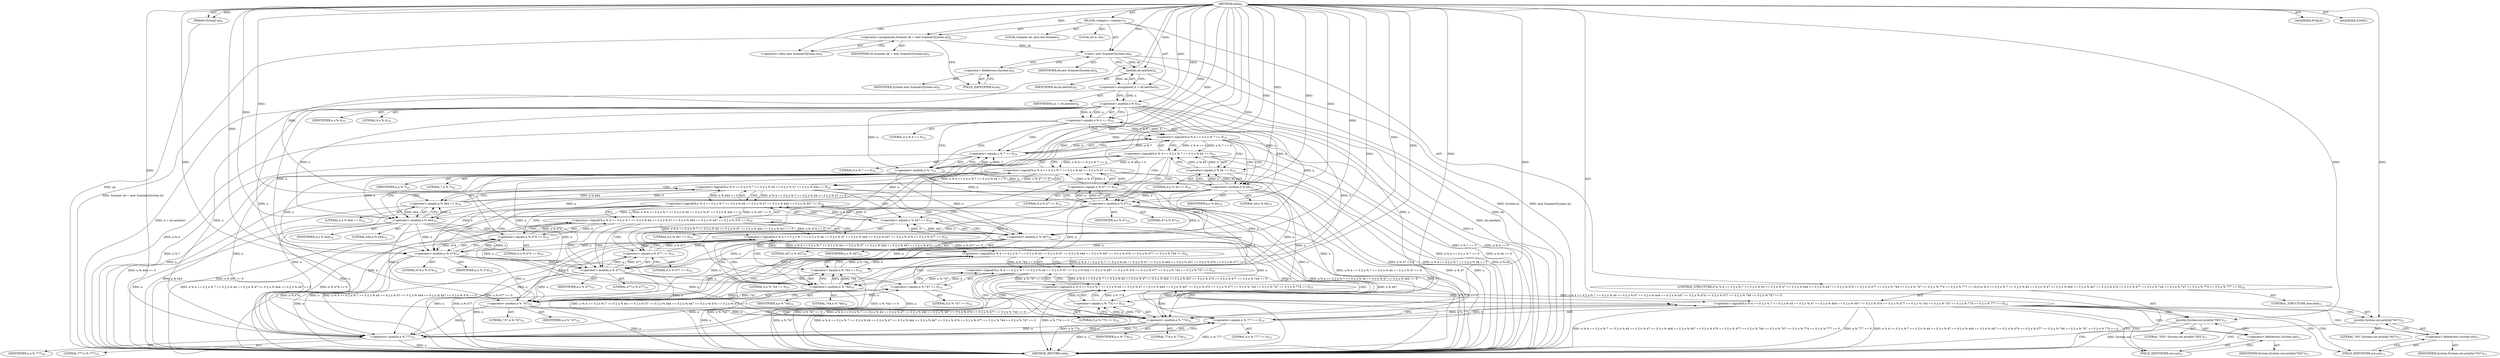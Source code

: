 digraph "main" {  
"19" [label = <(METHOD,main)<SUB>4</SUB>> ]
"20" [label = <(PARAM,String[] aa)<SUB>4</SUB>> ]
"21" [label = <(BLOCK,&lt;empty&gt;,&lt;empty&gt;)<SUB>5</SUB>> ]
"4" [label = <(LOCAL,Scanner ob: java.util.Scanner)<SUB>6</SUB>> ]
"22" [label = <(&lt;operator&gt;.assignment,Scanner ob = new Scanner(System.in))<SUB>6</SUB>> ]
"23" [label = <(IDENTIFIER,ob,Scanner ob = new Scanner(System.in))<SUB>6</SUB>> ]
"24" [label = <(&lt;operator&gt;.alloc,new Scanner(System.in))<SUB>6</SUB>> ]
"25" [label = <(&lt;init&gt;,new Scanner(System.in))<SUB>6</SUB>> ]
"3" [label = <(IDENTIFIER,ob,new Scanner(System.in))<SUB>6</SUB>> ]
"26" [label = <(&lt;operator&gt;.fieldAccess,System.in)<SUB>6</SUB>> ]
"27" [label = <(IDENTIFIER,System,new Scanner(System.in))<SUB>6</SUB>> ]
"28" [label = <(FIELD_IDENTIFIER,in,in)<SUB>6</SUB>> ]
"29" [label = <(LOCAL,int n: int)<SUB>7</SUB>> ]
"30" [label = <(&lt;operator&gt;.assignment,n = ob.nextInt())<SUB>9</SUB>> ]
"31" [label = <(IDENTIFIER,n,n = ob.nextInt())<SUB>9</SUB>> ]
"32" [label = <(nextInt,ob.nextInt())<SUB>9</SUB>> ]
"33" [label = <(IDENTIFIER,ob,ob.nextInt())<SUB>9</SUB>> ]
"34" [label = <(CONTROL_STRUCTURE,if (n % 4 == 0 || n % 7 == 0 || n % 44 == 0 || n % 47 == 0 || n % 444 == 0 || n % 447 == 0 || n % 474 == 0 || n % 477 == 0 || n % 744 == 0 || n % 747 == 0 || n % 774 == 0 || n % 777 == 0),if (n % 4 == 0 || n % 7 == 0 || n % 44 == 0 || n % 47 == 0 || n % 444 == 0 || n % 447 == 0 || n % 474 == 0 || n % 477 == 0 || n % 744 == 0 || n % 747 == 0 || n % 774 == 0 || n % 777 == 0))<SUB>10</SUB>> ]
"35" [label = <(&lt;operator&gt;.logicalOr,n % 4 == 0 || n % 7 == 0 || n % 44 == 0 || n % 47 == 0 || n % 444 == 0 || n % 447 == 0 || n % 474 == 0 || n % 477 == 0 || n % 744 == 0 || n % 747 == 0 || n % 774 == 0 || n % 777 == 0)<SUB>10</SUB>> ]
"36" [label = <(&lt;operator&gt;.logicalOr,n % 4 == 0 || n % 7 == 0 || n % 44 == 0 || n % 47 == 0 || n % 444 == 0 || n % 447 == 0 || n % 474 == 0 || n % 477 == 0 || n % 744 == 0 || n % 747 == 0 || n % 774 == 0)<SUB>10</SUB>> ]
"37" [label = <(&lt;operator&gt;.logicalOr,n % 4 == 0 || n % 7 == 0 || n % 44 == 0 || n % 47 == 0 || n % 444 == 0 || n % 447 == 0 || n % 474 == 0 || n % 477 == 0 || n % 744 == 0 || n % 747 == 0)<SUB>10</SUB>> ]
"38" [label = <(&lt;operator&gt;.logicalOr,n % 4 == 0 || n % 7 == 0 || n % 44 == 0 || n % 47 == 0 || n % 444 == 0 || n % 447 == 0 || n % 474 == 0 || n % 477 == 0 || n % 744 == 0)<SUB>10</SUB>> ]
"39" [label = <(&lt;operator&gt;.logicalOr,n % 4 == 0 || n % 7 == 0 || n % 44 == 0 || n % 47 == 0 || n % 444 == 0 || n % 447 == 0 || n % 474 == 0 || n % 477 == 0)<SUB>10</SUB>> ]
"40" [label = <(&lt;operator&gt;.logicalOr,n % 4 == 0 || n % 7 == 0 || n % 44 == 0 || n % 47 == 0 || n % 444 == 0 || n % 447 == 0 || n % 474 == 0)<SUB>10</SUB>> ]
"41" [label = <(&lt;operator&gt;.logicalOr,n % 4 == 0 || n % 7 == 0 || n % 44 == 0 || n % 47 == 0 || n % 444 == 0 || n % 447 == 0)<SUB>10</SUB>> ]
"42" [label = <(&lt;operator&gt;.logicalOr,n % 4 == 0 || n % 7 == 0 || n % 44 == 0 || n % 47 == 0 || n % 444 == 0)<SUB>10</SUB>> ]
"43" [label = <(&lt;operator&gt;.logicalOr,n % 4 == 0 || n % 7 == 0 || n % 44 == 0 || n % 47 == 0)<SUB>10</SUB>> ]
"44" [label = <(&lt;operator&gt;.logicalOr,n % 4 == 0 || n % 7 == 0 || n % 44 == 0)<SUB>10</SUB>> ]
"45" [label = <(&lt;operator&gt;.logicalOr,n % 4 == 0 || n % 7 == 0)<SUB>10</SUB>> ]
"46" [label = <(&lt;operator&gt;.equals,n % 4 == 0)<SUB>10</SUB>> ]
"47" [label = <(&lt;operator&gt;.modulo,n % 4)<SUB>10</SUB>> ]
"48" [label = <(IDENTIFIER,n,n % 4)<SUB>10</SUB>> ]
"49" [label = <(LITERAL,4,n % 4)<SUB>10</SUB>> ]
"50" [label = <(LITERAL,0,n % 4 == 0)<SUB>10</SUB>> ]
"51" [label = <(&lt;operator&gt;.equals,n % 7 == 0)<SUB>10</SUB>> ]
"52" [label = <(&lt;operator&gt;.modulo,n % 7)<SUB>10</SUB>> ]
"53" [label = <(IDENTIFIER,n,n % 7)<SUB>10</SUB>> ]
"54" [label = <(LITERAL,7,n % 7)<SUB>10</SUB>> ]
"55" [label = <(LITERAL,0,n % 7 == 0)<SUB>10</SUB>> ]
"56" [label = <(&lt;operator&gt;.equals,n % 44 == 0)<SUB>10</SUB>> ]
"57" [label = <(&lt;operator&gt;.modulo,n % 44)<SUB>10</SUB>> ]
"58" [label = <(IDENTIFIER,n,n % 44)<SUB>10</SUB>> ]
"59" [label = <(LITERAL,44,n % 44)<SUB>10</SUB>> ]
"60" [label = <(LITERAL,0,n % 44 == 0)<SUB>10</SUB>> ]
"61" [label = <(&lt;operator&gt;.equals,n % 47 == 0)<SUB>10</SUB>> ]
"62" [label = <(&lt;operator&gt;.modulo,n % 47)<SUB>10</SUB>> ]
"63" [label = <(IDENTIFIER,n,n % 47)<SUB>10</SUB>> ]
"64" [label = <(LITERAL,47,n % 47)<SUB>10</SUB>> ]
"65" [label = <(LITERAL,0,n % 47 == 0)<SUB>10</SUB>> ]
"66" [label = <(&lt;operator&gt;.equals,n % 444 == 0)<SUB>10</SUB>> ]
"67" [label = <(&lt;operator&gt;.modulo,n % 444)<SUB>10</SUB>> ]
"68" [label = <(IDENTIFIER,n,n % 444)<SUB>10</SUB>> ]
"69" [label = <(LITERAL,444,n % 444)<SUB>10</SUB>> ]
"70" [label = <(LITERAL,0,n % 444 == 0)<SUB>10</SUB>> ]
"71" [label = <(&lt;operator&gt;.equals,n % 447 == 0)<SUB>10</SUB>> ]
"72" [label = <(&lt;operator&gt;.modulo,n % 447)<SUB>10</SUB>> ]
"73" [label = <(IDENTIFIER,n,n % 447)<SUB>10</SUB>> ]
"74" [label = <(LITERAL,447,n % 447)<SUB>10</SUB>> ]
"75" [label = <(LITERAL,0,n % 447 == 0)<SUB>10</SUB>> ]
"76" [label = <(&lt;operator&gt;.equals,n % 474 == 0)<SUB>10</SUB>> ]
"77" [label = <(&lt;operator&gt;.modulo,n % 474)<SUB>10</SUB>> ]
"78" [label = <(IDENTIFIER,n,n % 474)<SUB>10</SUB>> ]
"79" [label = <(LITERAL,474,n % 474)<SUB>10</SUB>> ]
"80" [label = <(LITERAL,0,n % 474 == 0)<SUB>10</SUB>> ]
"81" [label = <(&lt;operator&gt;.equals,n % 477 == 0)<SUB>10</SUB>> ]
"82" [label = <(&lt;operator&gt;.modulo,n % 477)<SUB>10</SUB>> ]
"83" [label = <(IDENTIFIER,n,n % 477)<SUB>10</SUB>> ]
"84" [label = <(LITERAL,477,n % 477)<SUB>10</SUB>> ]
"85" [label = <(LITERAL,0,n % 477 == 0)<SUB>10</SUB>> ]
"86" [label = <(&lt;operator&gt;.equals,n % 744 == 0)<SUB>10</SUB>> ]
"87" [label = <(&lt;operator&gt;.modulo,n % 744)<SUB>10</SUB>> ]
"88" [label = <(IDENTIFIER,n,n % 744)<SUB>10</SUB>> ]
"89" [label = <(LITERAL,744,n % 744)<SUB>10</SUB>> ]
"90" [label = <(LITERAL,0,n % 744 == 0)<SUB>10</SUB>> ]
"91" [label = <(&lt;operator&gt;.equals,n % 747 == 0)<SUB>10</SUB>> ]
"92" [label = <(&lt;operator&gt;.modulo,n % 747)<SUB>10</SUB>> ]
"93" [label = <(IDENTIFIER,n,n % 747)<SUB>10</SUB>> ]
"94" [label = <(LITERAL,747,n % 747)<SUB>10</SUB>> ]
"95" [label = <(LITERAL,0,n % 747 == 0)<SUB>10</SUB>> ]
"96" [label = <(&lt;operator&gt;.equals,n % 774 == 0)<SUB>10</SUB>> ]
"97" [label = <(&lt;operator&gt;.modulo,n % 774)<SUB>10</SUB>> ]
"98" [label = <(IDENTIFIER,n,n % 774)<SUB>10</SUB>> ]
"99" [label = <(LITERAL,774,n % 774)<SUB>10</SUB>> ]
"100" [label = <(LITERAL,0,n % 774 == 0)<SUB>10</SUB>> ]
"101" [label = <(&lt;operator&gt;.equals,n % 777 == 0)<SUB>10</SUB>> ]
"102" [label = <(&lt;operator&gt;.modulo,n % 777)<SUB>10</SUB>> ]
"103" [label = <(IDENTIFIER,n,n % 777)<SUB>10</SUB>> ]
"104" [label = <(LITERAL,777,n % 777)<SUB>10</SUB>> ]
"105" [label = <(LITERAL,0,n % 777 == 0)<SUB>10</SUB>> ]
"106" [label = <(println,System.out.println(&quot;YES&quot;))<SUB>11</SUB>> ]
"107" [label = <(&lt;operator&gt;.fieldAccess,System.out)<SUB>11</SUB>> ]
"108" [label = <(IDENTIFIER,System,System.out.println(&quot;YES&quot;))<SUB>11</SUB>> ]
"109" [label = <(FIELD_IDENTIFIER,out,out)<SUB>11</SUB>> ]
"110" [label = <(LITERAL,&quot;YES&quot;,System.out.println(&quot;YES&quot;))<SUB>11</SUB>> ]
"111" [label = <(CONTROL_STRUCTURE,else,else)<SUB>13</SUB>> ]
"112" [label = <(println,System.out.println(&quot;NO&quot;))<SUB>13</SUB>> ]
"113" [label = <(&lt;operator&gt;.fieldAccess,System.out)<SUB>13</SUB>> ]
"114" [label = <(IDENTIFIER,System,System.out.println(&quot;NO&quot;))<SUB>13</SUB>> ]
"115" [label = <(FIELD_IDENTIFIER,out,out)<SUB>13</SUB>> ]
"116" [label = <(LITERAL,&quot;NO&quot;,System.out.println(&quot;NO&quot;))<SUB>13</SUB>> ]
"117" [label = <(MODIFIER,PUBLIC)> ]
"118" [label = <(MODIFIER,STATIC)> ]
"119" [label = <(METHOD_RETURN,void)<SUB>4</SUB>> ]
  "19" -> "20"  [ label = "AST: "] 
  "19" -> "21"  [ label = "AST: "] 
  "19" -> "117"  [ label = "AST: "] 
  "19" -> "118"  [ label = "AST: "] 
  "19" -> "119"  [ label = "AST: "] 
  "21" -> "4"  [ label = "AST: "] 
  "21" -> "22"  [ label = "AST: "] 
  "21" -> "25"  [ label = "AST: "] 
  "21" -> "29"  [ label = "AST: "] 
  "21" -> "30"  [ label = "AST: "] 
  "21" -> "34"  [ label = "AST: "] 
  "22" -> "23"  [ label = "AST: "] 
  "22" -> "24"  [ label = "AST: "] 
  "25" -> "3"  [ label = "AST: "] 
  "25" -> "26"  [ label = "AST: "] 
  "26" -> "27"  [ label = "AST: "] 
  "26" -> "28"  [ label = "AST: "] 
  "30" -> "31"  [ label = "AST: "] 
  "30" -> "32"  [ label = "AST: "] 
  "32" -> "33"  [ label = "AST: "] 
  "34" -> "35"  [ label = "AST: "] 
  "34" -> "106"  [ label = "AST: "] 
  "34" -> "111"  [ label = "AST: "] 
  "35" -> "36"  [ label = "AST: "] 
  "35" -> "101"  [ label = "AST: "] 
  "36" -> "37"  [ label = "AST: "] 
  "36" -> "96"  [ label = "AST: "] 
  "37" -> "38"  [ label = "AST: "] 
  "37" -> "91"  [ label = "AST: "] 
  "38" -> "39"  [ label = "AST: "] 
  "38" -> "86"  [ label = "AST: "] 
  "39" -> "40"  [ label = "AST: "] 
  "39" -> "81"  [ label = "AST: "] 
  "40" -> "41"  [ label = "AST: "] 
  "40" -> "76"  [ label = "AST: "] 
  "41" -> "42"  [ label = "AST: "] 
  "41" -> "71"  [ label = "AST: "] 
  "42" -> "43"  [ label = "AST: "] 
  "42" -> "66"  [ label = "AST: "] 
  "43" -> "44"  [ label = "AST: "] 
  "43" -> "61"  [ label = "AST: "] 
  "44" -> "45"  [ label = "AST: "] 
  "44" -> "56"  [ label = "AST: "] 
  "45" -> "46"  [ label = "AST: "] 
  "45" -> "51"  [ label = "AST: "] 
  "46" -> "47"  [ label = "AST: "] 
  "46" -> "50"  [ label = "AST: "] 
  "47" -> "48"  [ label = "AST: "] 
  "47" -> "49"  [ label = "AST: "] 
  "51" -> "52"  [ label = "AST: "] 
  "51" -> "55"  [ label = "AST: "] 
  "52" -> "53"  [ label = "AST: "] 
  "52" -> "54"  [ label = "AST: "] 
  "56" -> "57"  [ label = "AST: "] 
  "56" -> "60"  [ label = "AST: "] 
  "57" -> "58"  [ label = "AST: "] 
  "57" -> "59"  [ label = "AST: "] 
  "61" -> "62"  [ label = "AST: "] 
  "61" -> "65"  [ label = "AST: "] 
  "62" -> "63"  [ label = "AST: "] 
  "62" -> "64"  [ label = "AST: "] 
  "66" -> "67"  [ label = "AST: "] 
  "66" -> "70"  [ label = "AST: "] 
  "67" -> "68"  [ label = "AST: "] 
  "67" -> "69"  [ label = "AST: "] 
  "71" -> "72"  [ label = "AST: "] 
  "71" -> "75"  [ label = "AST: "] 
  "72" -> "73"  [ label = "AST: "] 
  "72" -> "74"  [ label = "AST: "] 
  "76" -> "77"  [ label = "AST: "] 
  "76" -> "80"  [ label = "AST: "] 
  "77" -> "78"  [ label = "AST: "] 
  "77" -> "79"  [ label = "AST: "] 
  "81" -> "82"  [ label = "AST: "] 
  "81" -> "85"  [ label = "AST: "] 
  "82" -> "83"  [ label = "AST: "] 
  "82" -> "84"  [ label = "AST: "] 
  "86" -> "87"  [ label = "AST: "] 
  "86" -> "90"  [ label = "AST: "] 
  "87" -> "88"  [ label = "AST: "] 
  "87" -> "89"  [ label = "AST: "] 
  "91" -> "92"  [ label = "AST: "] 
  "91" -> "95"  [ label = "AST: "] 
  "92" -> "93"  [ label = "AST: "] 
  "92" -> "94"  [ label = "AST: "] 
  "96" -> "97"  [ label = "AST: "] 
  "96" -> "100"  [ label = "AST: "] 
  "97" -> "98"  [ label = "AST: "] 
  "97" -> "99"  [ label = "AST: "] 
  "101" -> "102"  [ label = "AST: "] 
  "101" -> "105"  [ label = "AST: "] 
  "102" -> "103"  [ label = "AST: "] 
  "102" -> "104"  [ label = "AST: "] 
  "106" -> "107"  [ label = "AST: "] 
  "106" -> "110"  [ label = "AST: "] 
  "107" -> "108"  [ label = "AST: "] 
  "107" -> "109"  [ label = "AST: "] 
  "111" -> "112"  [ label = "AST: "] 
  "112" -> "113"  [ label = "AST: "] 
  "112" -> "116"  [ label = "AST: "] 
  "113" -> "114"  [ label = "AST: "] 
  "113" -> "115"  [ label = "AST: "] 
  "22" -> "28"  [ label = "CFG: "] 
  "25" -> "32"  [ label = "CFG: "] 
  "30" -> "47"  [ label = "CFG: "] 
  "24" -> "22"  [ label = "CFG: "] 
  "26" -> "25"  [ label = "CFG: "] 
  "32" -> "30"  [ label = "CFG: "] 
  "35" -> "109"  [ label = "CFG: "] 
  "35" -> "115"  [ label = "CFG: "] 
  "106" -> "119"  [ label = "CFG: "] 
  "28" -> "26"  [ label = "CFG: "] 
  "36" -> "35"  [ label = "CFG: "] 
  "36" -> "102"  [ label = "CFG: "] 
  "101" -> "35"  [ label = "CFG: "] 
  "107" -> "106"  [ label = "CFG: "] 
  "112" -> "119"  [ label = "CFG: "] 
  "37" -> "36"  [ label = "CFG: "] 
  "37" -> "97"  [ label = "CFG: "] 
  "96" -> "36"  [ label = "CFG: "] 
  "102" -> "101"  [ label = "CFG: "] 
  "109" -> "107"  [ label = "CFG: "] 
  "113" -> "112"  [ label = "CFG: "] 
  "38" -> "37"  [ label = "CFG: "] 
  "38" -> "92"  [ label = "CFG: "] 
  "91" -> "37"  [ label = "CFG: "] 
  "97" -> "96"  [ label = "CFG: "] 
  "115" -> "113"  [ label = "CFG: "] 
  "39" -> "38"  [ label = "CFG: "] 
  "39" -> "87"  [ label = "CFG: "] 
  "86" -> "38"  [ label = "CFG: "] 
  "92" -> "91"  [ label = "CFG: "] 
  "40" -> "39"  [ label = "CFG: "] 
  "40" -> "82"  [ label = "CFG: "] 
  "81" -> "39"  [ label = "CFG: "] 
  "87" -> "86"  [ label = "CFG: "] 
  "41" -> "40"  [ label = "CFG: "] 
  "41" -> "77"  [ label = "CFG: "] 
  "76" -> "40"  [ label = "CFG: "] 
  "82" -> "81"  [ label = "CFG: "] 
  "42" -> "41"  [ label = "CFG: "] 
  "42" -> "72"  [ label = "CFG: "] 
  "71" -> "41"  [ label = "CFG: "] 
  "77" -> "76"  [ label = "CFG: "] 
  "43" -> "42"  [ label = "CFG: "] 
  "43" -> "67"  [ label = "CFG: "] 
  "66" -> "42"  [ label = "CFG: "] 
  "72" -> "71"  [ label = "CFG: "] 
  "44" -> "43"  [ label = "CFG: "] 
  "44" -> "62"  [ label = "CFG: "] 
  "61" -> "43"  [ label = "CFG: "] 
  "67" -> "66"  [ label = "CFG: "] 
  "45" -> "44"  [ label = "CFG: "] 
  "45" -> "57"  [ label = "CFG: "] 
  "56" -> "44"  [ label = "CFG: "] 
  "62" -> "61"  [ label = "CFG: "] 
  "46" -> "45"  [ label = "CFG: "] 
  "46" -> "52"  [ label = "CFG: "] 
  "51" -> "45"  [ label = "CFG: "] 
  "57" -> "56"  [ label = "CFG: "] 
  "47" -> "46"  [ label = "CFG: "] 
  "52" -> "51"  [ label = "CFG: "] 
  "19" -> "24"  [ label = "CFG: "] 
  "20" -> "119"  [ label = "DDG: aa"] 
  "22" -> "119"  [ label = "DDG: Scanner ob = new Scanner(System.in)"] 
  "25" -> "119"  [ label = "DDG: System.in"] 
  "25" -> "119"  [ label = "DDG: new Scanner(System.in)"] 
  "32" -> "119"  [ label = "DDG: ob"] 
  "30" -> "119"  [ label = "DDG: ob.nextInt()"] 
  "30" -> "119"  [ label = "DDG: n = ob.nextInt()"] 
  "47" -> "119"  [ label = "DDG: n"] 
  "46" -> "119"  [ label = "DDG: n % 4"] 
  "45" -> "119"  [ label = "DDG: n % 4 == 0"] 
  "52" -> "119"  [ label = "DDG: n"] 
  "51" -> "119"  [ label = "DDG: n % 7"] 
  "45" -> "119"  [ label = "DDG: n % 7 == 0"] 
  "44" -> "119"  [ label = "DDG: n % 4 == 0 || n % 7 == 0"] 
  "57" -> "119"  [ label = "DDG: n"] 
  "56" -> "119"  [ label = "DDG: n % 44"] 
  "44" -> "119"  [ label = "DDG: n % 44 == 0"] 
  "43" -> "119"  [ label = "DDG: n % 4 == 0 || n % 7 == 0 || n % 44 == 0"] 
  "62" -> "119"  [ label = "DDG: n"] 
  "61" -> "119"  [ label = "DDG: n % 47"] 
  "43" -> "119"  [ label = "DDG: n % 47 == 0"] 
  "42" -> "119"  [ label = "DDG: n % 4 == 0 || n % 7 == 0 || n % 44 == 0 || n % 47 == 0"] 
  "67" -> "119"  [ label = "DDG: n"] 
  "66" -> "119"  [ label = "DDG: n % 444"] 
  "42" -> "119"  [ label = "DDG: n % 444 == 0"] 
  "41" -> "119"  [ label = "DDG: n % 4 == 0 || n % 7 == 0 || n % 44 == 0 || n % 47 == 0 || n % 444 == 0"] 
  "72" -> "119"  [ label = "DDG: n"] 
  "71" -> "119"  [ label = "DDG: n % 447"] 
  "41" -> "119"  [ label = "DDG: n % 447 == 0"] 
  "40" -> "119"  [ label = "DDG: n % 4 == 0 || n % 7 == 0 || n % 44 == 0 || n % 47 == 0 || n % 444 == 0 || n % 447 == 0"] 
  "77" -> "119"  [ label = "DDG: n"] 
  "76" -> "119"  [ label = "DDG: n % 474"] 
  "40" -> "119"  [ label = "DDG: n % 474 == 0"] 
  "39" -> "119"  [ label = "DDG: n % 4 == 0 || n % 7 == 0 || n % 44 == 0 || n % 47 == 0 || n % 444 == 0 || n % 447 == 0 || n % 474 == 0"] 
  "82" -> "119"  [ label = "DDG: n"] 
  "81" -> "119"  [ label = "DDG: n % 477"] 
  "39" -> "119"  [ label = "DDG: n % 477 == 0"] 
  "38" -> "119"  [ label = "DDG: n % 4 == 0 || n % 7 == 0 || n % 44 == 0 || n % 47 == 0 || n % 444 == 0 || n % 447 == 0 || n % 474 == 0 || n % 477 == 0"] 
  "87" -> "119"  [ label = "DDG: n"] 
  "86" -> "119"  [ label = "DDG: n % 744"] 
  "38" -> "119"  [ label = "DDG: n % 744 == 0"] 
  "37" -> "119"  [ label = "DDG: n % 4 == 0 || n % 7 == 0 || n % 44 == 0 || n % 47 == 0 || n % 444 == 0 || n % 447 == 0 || n % 474 == 0 || n % 477 == 0 || n % 744 == 0"] 
  "92" -> "119"  [ label = "DDG: n"] 
  "91" -> "119"  [ label = "DDG: n % 747"] 
  "37" -> "119"  [ label = "DDG: n % 747 == 0"] 
  "36" -> "119"  [ label = "DDG: n % 4 == 0 || n % 7 == 0 || n % 44 == 0 || n % 47 == 0 || n % 444 == 0 || n % 447 == 0 || n % 474 == 0 || n % 477 == 0 || n % 744 == 0 || n % 747 == 0"] 
  "97" -> "119"  [ label = "DDG: n"] 
  "96" -> "119"  [ label = "DDG: n % 774"] 
  "36" -> "119"  [ label = "DDG: n % 774 == 0"] 
  "35" -> "119"  [ label = "DDG: n % 4 == 0 || n % 7 == 0 || n % 44 == 0 || n % 47 == 0 || n % 444 == 0 || n % 447 == 0 || n % 474 == 0 || n % 477 == 0 || n % 744 == 0 || n % 747 == 0 || n % 774 == 0"] 
  "102" -> "119"  [ label = "DDG: n"] 
  "101" -> "119"  [ label = "DDG: n % 777"] 
  "35" -> "119"  [ label = "DDG: n % 777 == 0"] 
  "35" -> "119"  [ label = "DDG: n % 4 == 0 || n % 7 == 0 || n % 44 == 0 || n % 47 == 0 || n % 444 == 0 || n % 447 == 0 || n % 474 == 0 || n % 477 == 0 || n % 744 == 0 || n % 747 == 0 || n % 774 == 0 || n % 777 == 0"] 
  "106" -> "119"  [ label = "DDG: System.out"] 
  "19" -> "20"  [ label = "DDG: "] 
  "19" -> "22"  [ label = "DDG: "] 
  "32" -> "30"  [ label = "DDG: ob"] 
  "22" -> "25"  [ label = "DDG: ob"] 
  "19" -> "25"  [ label = "DDG: "] 
  "25" -> "32"  [ label = "DDG: ob"] 
  "19" -> "32"  [ label = "DDG: "] 
  "36" -> "35"  [ label = "DDG: n % 4 == 0 || n % 7 == 0 || n % 44 == 0 || n % 47 == 0 || n % 444 == 0 || n % 447 == 0 || n % 474 == 0 || n % 477 == 0 || n % 744 == 0 || n % 747 == 0"] 
  "36" -> "35"  [ label = "DDG: n % 774 == 0"] 
  "101" -> "35"  [ label = "DDG: n % 777"] 
  "101" -> "35"  [ label = "DDG: 0"] 
  "19" -> "106"  [ label = "DDG: "] 
  "37" -> "36"  [ label = "DDG: n % 4 == 0 || n % 7 == 0 || n % 44 == 0 || n % 47 == 0 || n % 444 == 0 || n % 447 == 0 || n % 474 == 0 || n % 477 == 0 || n % 744 == 0"] 
  "37" -> "36"  [ label = "DDG: n % 747 == 0"] 
  "96" -> "36"  [ label = "DDG: n % 774"] 
  "96" -> "36"  [ label = "DDG: 0"] 
  "102" -> "101"  [ label = "DDG: n"] 
  "102" -> "101"  [ label = "DDG: 777"] 
  "19" -> "101"  [ label = "DDG: "] 
  "19" -> "112"  [ label = "DDG: "] 
  "38" -> "37"  [ label = "DDG: n % 4 == 0 || n % 7 == 0 || n % 44 == 0 || n % 47 == 0 || n % 444 == 0 || n % 447 == 0 || n % 474 == 0 || n % 477 == 0"] 
  "38" -> "37"  [ label = "DDG: n % 744 == 0"] 
  "91" -> "37"  [ label = "DDG: n % 747"] 
  "91" -> "37"  [ label = "DDG: 0"] 
  "97" -> "96"  [ label = "DDG: n"] 
  "97" -> "96"  [ label = "DDG: 774"] 
  "19" -> "96"  [ label = "DDG: "] 
  "47" -> "102"  [ label = "DDG: n"] 
  "52" -> "102"  [ label = "DDG: n"] 
  "57" -> "102"  [ label = "DDG: n"] 
  "62" -> "102"  [ label = "DDG: n"] 
  "67" -> "102"  [ label = "DDG: n"] 
  "72" -> "102"  [ label = "DDG: n"] 
  "77" -> "102"  [ label = "DDG: n"] 
  "82" -> "102"  [ label = "DDG: n"] 
  "87" -> "102"  [ label = "DDG: n"] 
  "92" -> "102"  [ label = "DDG: n"] 
  "97" -> "102"  [ label = "DDG: n"] 
  "19" -> "102"  [ label = "DDG: "] 
  "39" -> "38"  [ label = "DDG: n % 4 == 0 || n % 7 == 0 || n % 44 == 0 || n % 47 == 0 || n % 444 == 0 || n % 447 == 0 || n % 474 == 0"] 
  "39" -> "38"  [ label = "DDG: n % 477 == 0"] 
  "86" -> "38"  [ label = "DDG: n % 744"] 
  "86" -> "38"  [ label = "DDG: 0"] 
  "92" -> "91"  [ label = "DDG: n"] 
  "92" -> "91"  [ label = "DDG: 747"] 
  "19" -> "91"  [ label = "DDG: "] 
  "47" -> "97"  [ label = "DDG: n"] 
  "52" -> "97"  [ label = "DDG: n"] 
  "57" -> "97"  [ label = "DDG: n"] 
  "62" -> "97"  [ label = "DDG: n"] 
  "67" -> "97"  [ label = "DDG: n"] 
  "72" -> "97"  [ label = "DDG: n"] 
  "77" -> "97"  [ label = "DDG: n"] 
  "82" -> "97"  [ label = "DDG: n"] 
  "87" -> "97"  [ label = "DDG: n"] 
  "92" -> "97"  [ label = "DDG: n"] 
  "19" -> "97"  [ label = "DDG: "] 
  "40" -> "39"  [ label = "DDG: n % 4 == 0 || n % 7 == 0 || n % 44 == 0 || n % 47 == 0 || n % 444 == 0 || n % 447 == 0"] 
  "40" -> "39"  [ label = "DDG: n % 474 == 0"] 
  "81" -> "39"  [ label = "DDG: n % 477"] 
  "81" -> "39"  [ label = "DDG: 0"] 
  "87" -> "86"  [ label = "DDG: n"] 
  "87" -> "86"  [ label = "DDG: 744"] 
  "19" -> "86"  [ label = "DDG: "] 
  "47" -> "92"  [ label = "DDG: n"] 
  "52" -> "92"  [ label = "DDG: n"] 
  "57" -> "92"  [ label = "DDG: n"] 
  "62" -> "92"  [ label = "DDG: n"] 
  "67" -> "92"  [ label = "DDG: n"] 
  "72" -> "92"  [ label = "DDG: n"] 
  "77" -> "92"  [ label = "DDG: n"] 
  "82" -> "92"  [ label = "DDG: n"] 
  "87" -> "92"  [ label = "DDG: n"] 
  "19" -> "92"  [ label = "DDG: "] 
  "41" -> "40"  [ label = "DDG: n % 4 == 0 || n % 7 == 0 || n % 44 == 0 || n % 47 == 0 || n % 444 == 0"] 
  "41" -> "40"  [ label = "DDG: n % 447 == 0"] 
  "76" -> "40"  [ label = "DDG: n % 474"] 
  "76" -> "40"  [ label = "DDG: 0"] 
  "82" -> "81"  [ label = "DDG: n"] 
  "82" -> "81"  [ label = "DDG: 477"] 
  "19" -> "81"  [ label = "DDG: "] 
  "47" -> "87"  [ label = "DDG: n"] 
  "52" -> "87"  [ label = "DDG: n"] 
  "57" -> "87"  [ label = "DDG: n"] 
  "62" -> "87"  [ label = "DDG: n"] 
  "67" -> "87"  [ label = "DDG: n"] 
  "72" -> "87"  [ label = "DDG: n"] 
  "77" -> "87"  [ label = "DDG: n"] 
  "82" -> "87"  [ label = "DDG: n"] 
  "19" -> "87"  [ label = "DDG: "] 
  "42" -> "41"  [ label = "DDG: n % 4 == 0 || n % 7 == 0 || n % 44 == 0 || n % 47 == 0"] 
  "42" -> "41"  [ label = "DDG: n % 444 == 0"] 
  "71" -> "41"  [ label = "DDG: n % 447"] 
  "71" -> "41"  [ label = "DDG: 0"] 
  "77" -> "76"  [ label = "DDG: n"] 
  "77" -> "76"  [ label = "DDG: 474"] 
  "19" -> "76"  [ label = "DDG: "] 
  "47" -> "82"  [ label = "DDG: n"] 
  "52" -> "82"  [ label = "DDG: n"] 
  "57" -> "82"  [ label = "DDG: n"] 
  "62" -> "82"  [ label = "DDG: n"] 
  "67" -> "82"  [ label = "DDG: n"] 
  "72" -> "82"  [ label = "DDG: n"] 
  "77" -> "82"  [ label = "DDG: n"] 
  "19" -> "82"  [ label = "DDG: "] 
  "43" -> "42"  [ label = "DDG: n % 4 == 0 || n % 7 == 0 || n % 44 == 0"] 
  "43" -> "42"  [ label = "DDG: n % 47 == 0"] 
  "66" -> "42"  [ label = "DDG: n % 444"] 
  "66" -> "42"  [ label = "DDG: 0"] 
  "72" -> "71"  [ label = "DDG: n"] 
  "72" -> "71"  [ label = "DDG: 447"] 
  "19" -> "71"  [ label = "DDG: "] 
  "47" -> "77"  [ label = "DDG: n"] 
  "52" -> "77"  [ label = "DDG: n"] 
  "57" -> "77"  [ label = "DDG: n"] 
  "62" -> "77"  [ label = "DDG: n"] 
  "67" -> "77"  [ label = "DDG: n"] 
  "72" -> "77"  [ label = "DDG: n"] 
  "19" -> "77"  [ label = "DDG: "] 
  "44" -> "43"  [ label = "DDG: n % 4 == 0 || n % 7 == 0"] 
  "44" -> "43"  [ label = "DDG: n % 44 == 0"] 
  "61" -> "43"  [ label = "DDG: n % 47"] 
  "61" -> "43"  [ label = "DDG: 0"] 
  "67" -> "66"  [ label = "DDG: n"] 
  "67" -> "66"  [ label = "DDG: 444"] 
  "19" -> "66"  [ label = "DDG: "] 
  "47" -> "72"  [ label = "DDG: n"] 
  "52" -> "72"  [ label = "DDG: n"] 
  "57" -> "72"  [ label = "DDG: n"] 
  "62" -> "72"  [ label = "DDG: n"] 
  "67" -> "72"  [ label = "DDG: n"] 
  "19" -> "72"  [ label = "DDG: "] 
  "45" -> "44"  [ label = "DDG: n % 4 == 0"] 
  "45" -> "44"  [ label = "DDG: n % 7 == 0"] 
  "56" -> "44"  [ label = "DDG: n % 44"] 
  "56" -> "44"  [ label = "DDG: 0"] 
  "62" -> "61"  [ label = "DDG: n"] 
  "62" -> "61"  [ label = "DDG: 47"] 
  "19" -> "61"  [ label = "DDG: "] 
  "47" -> "67"  [ label = "DDG: n"] 
  "52" -> "67"  [ label = "DDG: n"] 
  "57" -> "67"  [ label = "DDG: n"] 
  "62" -> "67"  [ label = "DDG: n"] 
  "19" -> "67"  [ label = "DDG: "] 
  "46" -> "45"  [ label = "DDG: n % 4"] 
  "46" -> "45"  [ label = "DDG: 0"] 
  "51" -> "45"  [ label = "DDG: n % 7"] 
  "51" -> "45"  [ label = "DDG: 0"] 
  "57" -> "56"  [ label = "DDG: n"] 
  "57" -> "56"  [ label = "DDG: 44"] 
  "19" -> "56"  [ label = "DDG: "] 
  "47" -> "62"  [ label = "DDG: n"] 
  "52" -> "62"  [ label = "DDG: n"] 
  "57" -> "62"  [ label = "DDG: n"] 
  "19" -> "62"  [ label = "DDG: "] 
  "47" -> "46"  [ label = "DDG: n"] 
  "47" -> "46"  [ label = "DDG: 4"] 
  "19" -> "46"  [ label = "DDG: "] 
  "52" -> "51"  [ label = "DDG: n"] 
  "52" -> "51"  [ label = "DDG: 7"] 
  "19" -> "51"  [ label = "DDG: "] 
  "47" -> "57"  [ label = "DDG: n"] 
  "52" -> "57"  [ label = "DDG: n"] 
  "19" -> "57"  [ label = "DDG: "] 
  "30" -> "47"  [ label = "DDG: n"] 
  "19" -> "47"  [ label = "DDG: "] 
  "47" -> "52"  [ label = "DDG: n"] 
  "19" -> "52"  [ label = "DDG: "] 
  "35" -> "107"  [ label = "CDG: "] 
  "35" -> "115"  [ label = "CDG: "] 
  "35" -> "113"  [ label = "CDG: "] 
  "35" -> "106"  [ label = "CDG: "] 
  "35" -> "112"  [ label = "CDG: "] 
  "35" -> "109"  [ label = "CDG: "] 
  "36" -> "102"  [ label = "CDG: "] 
  "36" -> "101"  [ label = "CDG: "] 
  "37" -> "96"  [ label = "CDG: "] 
  "37" -> "97"  [ label = "CDG: "] 
  "38" -> "92"  [ label = "CDG: "] 
  "38" -> "91"  [ label = "CDG: "] 
  "39" -> "87"  [ label = "CDG: "] 
  "39" -> "86"  [ label = "CDG: "] 
  "40" -> "81"  [ label = "CDG: "] 
  "40" -> "82"  [ label = "CDG: "] 
  "41" -> "77"  [ label = "CDG: "] 
  "41" -> "76"  [ label = "CDG: "] 
  "42" -> "72"  [ label = "CDG: "] 
  "42" -> "71"  [ label = "CDG: "] 
  "43" -> "66"  [ label = "CDG: "] 
  "43" -> "67"  [ label = "CDG: "] 
  "44" -> "61"  [ label = "CDG: "] 
  "44" -> "62"  [ label = "CDG: "] 
  "45" -> "57"  [ label = "CDG: "] 
  "45" -> "56"  [ label = "CDG: "] 
  "46" -> "51"  [ label = "CDG: "] 
  "46" -> "52"  [ label = "CDG: "] 
}

